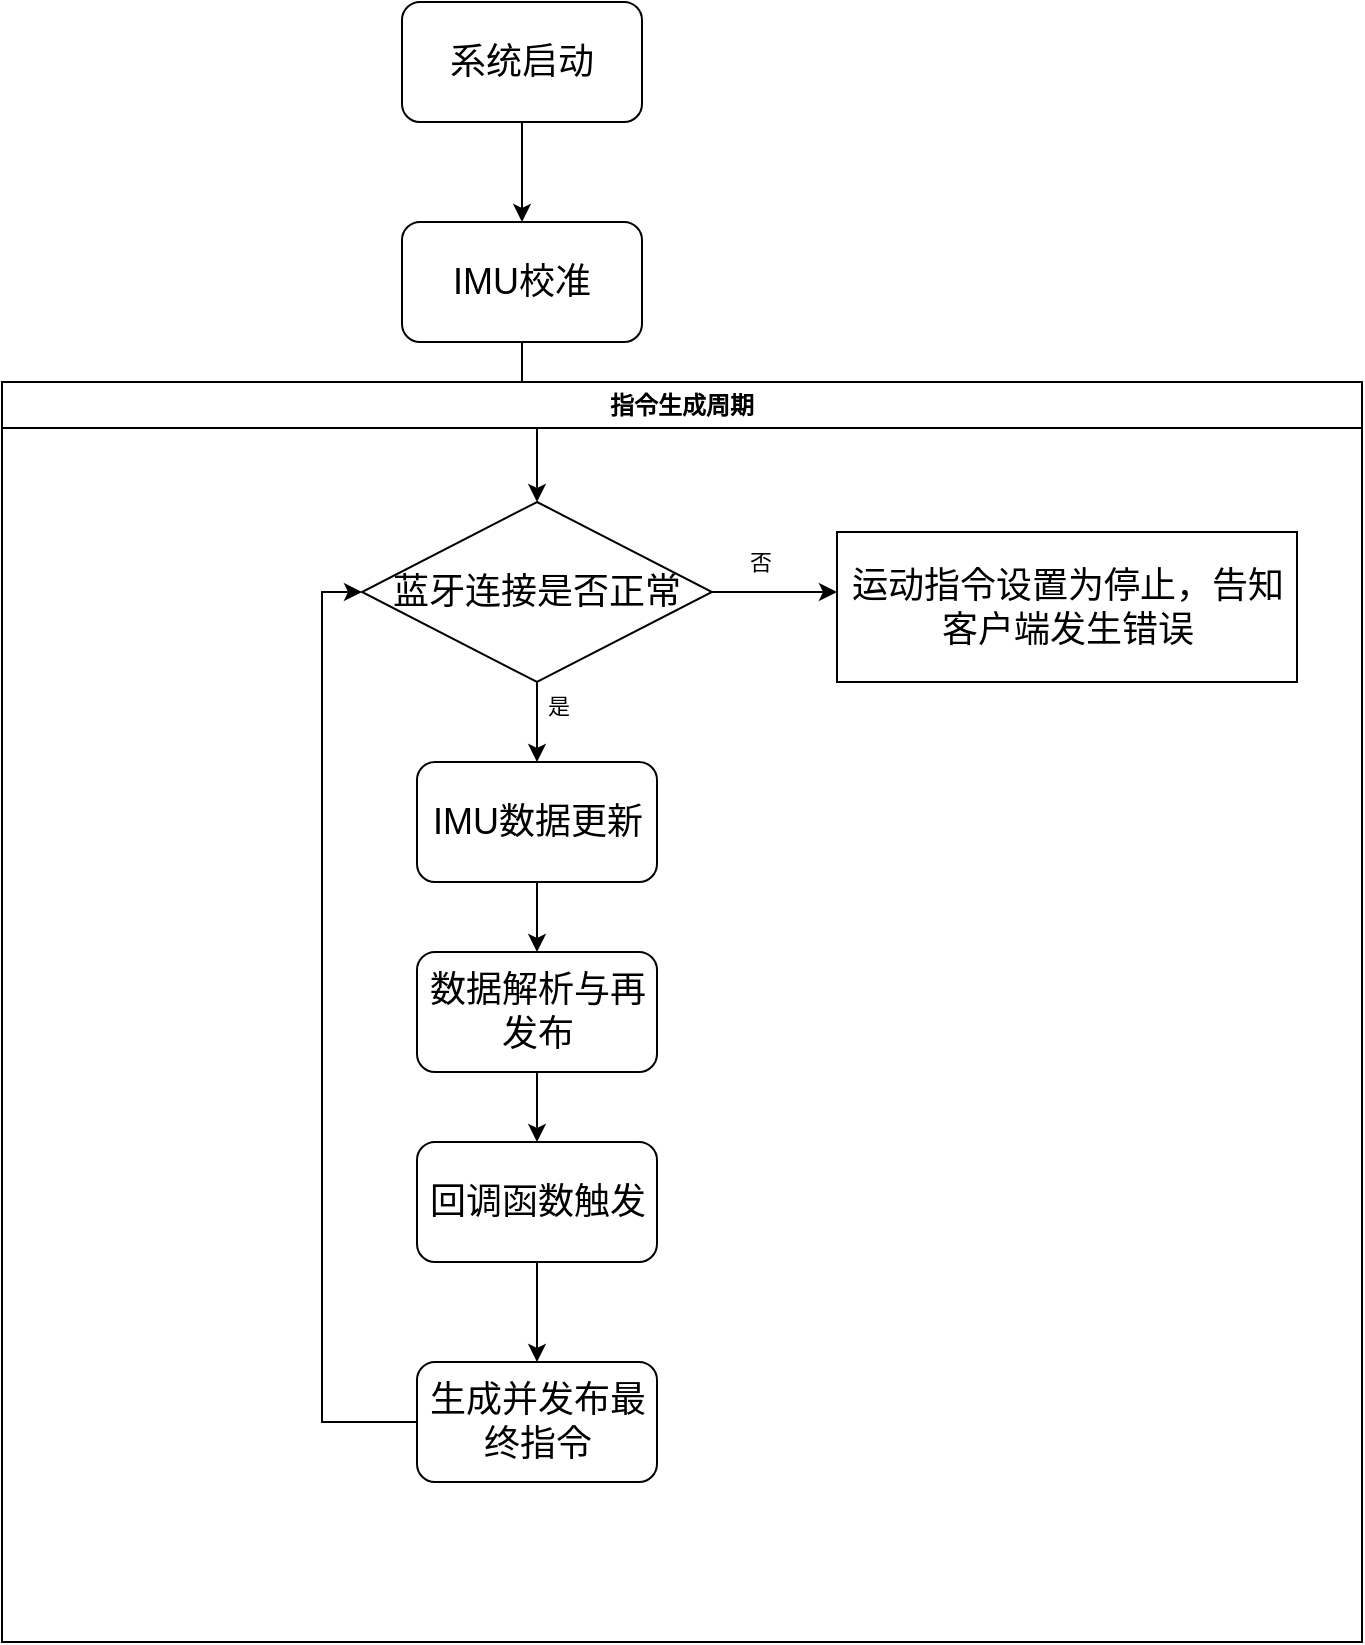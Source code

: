 <mxfile version="24.1.0" type="device">
  <diagram name="第 1 页" id="WPrlZGeOF3hVQLnUC7tm">
    <mxGraphModel dx="2048" dy="823" grid="1" gridSize="10" guides="1" tooltips="1" connect="1" arrows="1" fold="1" page="1" pageScale="1" pageWidth="827" pageHeight="1169" math="0" shadow="0">
      <root>
        <mxCell id="0" />
        <mxCell id="1" parent="0" />
        <mxCell id="VAF6EMTIg4425MwKRRoA-4" style="edgeStyle=orthogonalEdgeStyle;rounded=0;orthogonalLoop=1;jettySize=auto;html=1;entryX=0.5;entryY=0;entryDx=0;entryDy=0;" edge="1" parent="1" source="VAF6EMTIg4425MwKRRoA-1" target="VAF6EMTIg4425MwKRRoA-3">
          <mxGeometry relative="1" as="geometry" />
        </mxCell>
        <mxCell id="VAF6EMTIg4425MwKRRoA-1" value="&lt;font style=&quot;font-size: 18px;&quot;&gt;系统启动&lt;/font&gt;" style="rounded=1;whiteSpace=wrap;html=1;" vertex="1" parent="1">
          <mxGeometry x="190" y="170" width="120" height="60" as="geometry" />
        </mxCell>
        <mxCell id="VAF6EMTIg4425MwKRRoA-6" style="edgeStyle=orthogonalEdgeStyle;rounded=0;orthogonalLoop=1;jettySize=auto;html=1;entryX=0.5;entryY=0;entryDx=0;entryDy=0;" edge="1" parent="1" source="VAF6EMTIg4425MwKRRoA-3" target="VAF6EMTIg4425MwKRRoA-19">
          <mxGeometry relative="1" as="geometry">
            <mxPoint x="250" y="410" as="targetPoint" />
          </mxGeometry>
        </mxCell>
        <mxCell id="VAF6EMTIg4425MwKRRoA-3" value="&lt;font style=&quot;font-size: 18px;&quot;&gt;IMU校准&lt;/font&gt;" style="rounded=1;whiteSpace=wrap;html=1;" vertex="1" parent="1">
          <mxGeometry x="190" y="280" width="120" height="60" as="geometry" />
        </mxCell>
        <mxCell id="VAF6EMTIg4425MwKRRoA-9" value="指令生成周期" style="swimlane;whiteSpace=wrap;html=1;" vertex="1" parent="1">
          <mxGeometry x="-10" y="360" width="680" height="630" as="geometry" />
        </mxCell>
        <mxCell id="VAF6EMTIg4425MwKRRoA-11" style="edgeStyle=orthogonalEdgeStyle;rounded=0;orthogonalLoop=1;jettySize=auto;html=1;entryX=0.5;entryY=0;entryDx=0;entryDy=0;" edge="1" parent="VAF6EMTIg4425MwKRRoA-9" source="VAF6EMTIg4425MwKRRoA-5" target="VAF6EMTIg4425MwKRRoA-10">
          <mxGeometry relative="1" as="geometry" />
        </mxCell>
        <mxCell id="VAF6EMTIg4425MwKRRoA-5" value="&lt;font style=&quot;font-size: 18px;&quot;&gt;IMU数据更新&lt;/font&gt;" style="rounded=1;whiteSpace=wrap;html=1;" vertex="1" parent="VAF6EMTIg4425MwKRRoA-9">
          <mxGeometry x="207.5" y="190" width="120" height="60" as="geometry" />
        </mxCell>
        <mxCell id="VAF6EMTIg4425MwKRRoA-13" style="edgeStyle=orthogonalEdgeStyle;rounded=0;orthogonalLoop=1;jettySize=auto;html=1;entryX=0.5;entryY=0;entryDx=0;entryDy=0;" edge="1" parent="VAF6EMTIg4425MwKRRoA-9" source="VAF6EMTIg4425MwKRRoA-10" target="VAF6EMTIg4425MwKRRoA-12">
          <mxGeometry relative="1" as="geometry" />
        </mxCell>
        <mxCell id="VAF6EMTIg4425MwKRRoA-10" value="&lt;font style=&quot;font-size: 18px;&quot;&gt;数据解析与再发布&lt;/font&gt;" style="rounded=1;whiteSpace=wrap;html=1;" vertex="1" parent="VAF6EMTIg4425MwKRRoA-9">
          <mxGeometry x="207.5" y="285" width="120" height="60" as="geometry" />
        </mxCell>
        <mxCell id="VAF6EMTIg4425MwKRRoA-17" style="edgeStyle=orthogonalEdgeStyle;rounded=0;orthogonalLoop=1;jettySize=auto;html=1;entryX=0.5;entryY=0;entryDx=0;entryDy=0;" edge="1" parent="VAF6EMTIg4425MwKRRoA-9" source="VAF6EMTIg4425MwKRRoA-12" target="VAF6EMTIg4425MwKRRoA-15">
          <mxGeometry relative="1" as="geometry" />
        </mxCell>
        <mxCell id="VAF6EMTIg4425MwKRRoA-12" value="&lt;font style=&quot;font-size: 18px;&quot;&gt;回调函数触发&lt;/font&gt;" style="rounded=1;whiteSpace=wrap;html=1;" vertex="1" parent="VAF6EMTIg4425MwKRRoA-9">
          <mxGeometry x="207.5" y="380" width="120" height="60" as="geometry" />
        </mxCell>
        <mxCell id="VAF6EMTIg4425MwKRRoA-25" style="edgeStyle=orthogonalEdgeStyle;rounded=0;orthogonalLoop=1;jettySize=auto;html=1;entryX=0;entryY=0.5;entryDx=0;entryDy=0;" edge="1" parent="VAF6EMTIg4425MwKRRoA-9" source="VAF6EMTIg4425MwKRRoA-15" target="VAF6EMTIg4425MwKRRoA-19">
          <mxGeometry relative="1" as="geometry">
            <mxPoint x="60" y="100" as="targetPoint" />
            <Array as="points">
              <mxPoint x="160" y="520" />
              <mxPoint x="160" y="105" />
            </Array>
          </mxGeometry>
        </mxCell>
        <mxCell id="VAF6EMTIg4425MwKRRoA-15" value="&lt;font style=&quot;font-size: 18px;&quot;&gt;生成并发布最终指令&lt;/font&gt;" style="rounded=1;whiteSpace=wrap;html=1;" vertex="1" parent="VAF6EMTIg4425MwKRRoA-9">
          <mxGeometry x="207.5" y="490" width="120" height="60" as="geometry" />
        </mxCell>
        <mxCell id="VAF6EMTIg4425MwKRRoA-20" style="edgeStyle=orthogonalEdgeStyle;rounded=0;orthogonalLoop=1;jettySize=auto;html=1;entryX=0.5;entryY=0;entryDx=0;entryDy=0;" edge="1" parent="VAF6EMTIg4425MwKRRoA-9" source="VAF6EMTIg4425MwKRRoA-19" target="VAF6EMTIg4425MwKRRoA-5">
          <mxGeometry relative="1" as="geometry" />
        </mxCell>
        <mxCell id="VAF6EMTIg4425MwKRRoA-21" value="是" style="edgeLabel;html=1;align=center;verticalAlign=middle;resizable=0;points=[];" vertex="1" connectable="0" parent="VAF6EMTIg4425MwKRRoA-20">
          <mxGeometry x="-0.4" y="2" relative="1" as="geometry">
            <mxPoint x="8" as="offset" />
          </mxGeometry>
        </mxCell>
        <mxCell id="VAF6EMTIg4425MwKRRoA-22" style="edgeStyle=orthogonalEdgeStyle;rounded=0;orthogonalLoop=1;jettySize=auto;html=1;" edge="1" parent="VAF6EMTIg4425MwKRRoA-9" source="VAF6EMTIg4425MwKRRoA-19">
          <mxGeometry relative="1" as="geometry">
            <mxPoint x="417.5" y="105" as="targetPoint" />
          </mxGeometry>
        </mxCell>
        <mxCell id="VAF6EMTIg4425MwKRRoA-23" value="否" style="edgeLabel;html=1;align=center;verticalAlign=middle;resizable=0;points=[];" vertex="1" connectable="0" parent="VAF6EMTIg4425MwKRRoA-22">
          <mxGeometry x="-0.31" y="3" relative="1" as="geometry">
            <mxPoint x="2" y="-12" as="offset" />
          </mxGeometry>
        </mxCell>
        <mxCell id="VAF6EMTIg4425MwKRRoA-19" value="&lt;font style=&quot;font-size: 18px;&quot;&gt;蓝牙连接是否正常&lt;/font&gt;" style="rhombus;whiteSpace=wrap;html=1;" vertex="1" parent="VAF6EMTIg4425MwKRRoA-9">
          <mxGeometry x="180" y="60" width="175" height="90" as="geometry" />
        </mxCell>
        <mxCell id="VAF6EMTIg4425MwKRRoA-24" value="&lt;font style=&quot;font-size: 18px;&quot;&gt;运动指令设置为停止，告知客户端发生错误&lt;/font&gt;" style="rounded=0;whiteSpace=wrap;html=1;" vertex="1" parent="VAF6EMTIg4425MwKRRoA-9">
          <mxGeometry x="417.5" y="75" width="230" height="75" as="geometry" />
        </mxCell>
      </root>
    </mxGraphModel>
  </diagram>
</mxfile>
